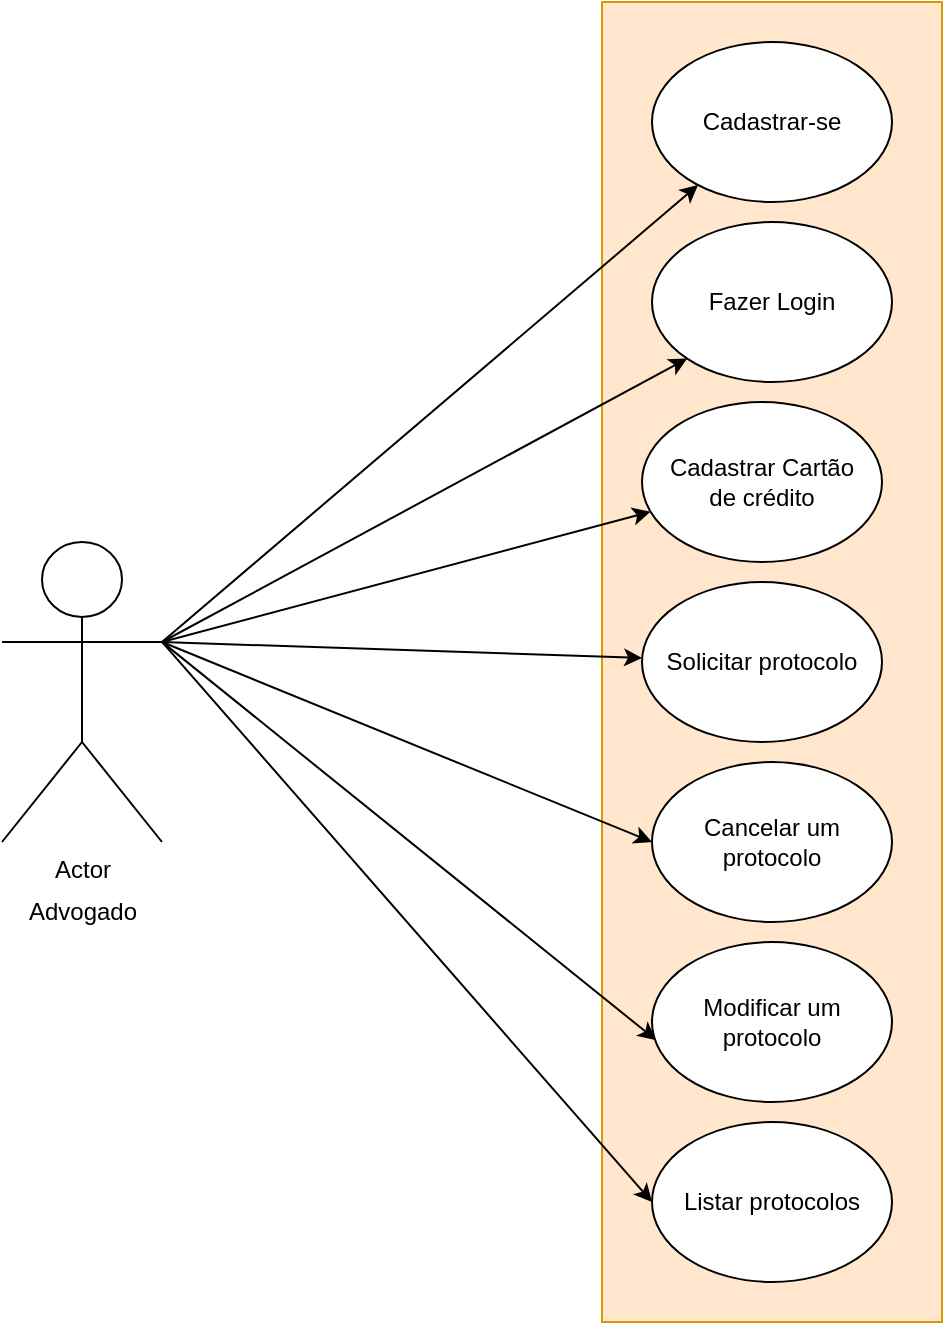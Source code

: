 <mxfile version="20.2.3" type="github">
  <diagram id="1yao0GgSqyUsV5PnJYC8" name="Página-1">
    <mxGraphModel dx="1422" dy="723" grid="1" gridSize="10" guides="1" tooltips="1" connect="1" arrows="1" fold="1" page="1" pageScale="1" pageWidth="827" pageHeight="1169" math="0" shadow="0">
      <root>
        <mxCell id="0" />
        <mxCell id="1" parent="0" />
        <mxCell id="0wLoALtJLJQvzfuoH1Bg-1" value="Actor" style="shape=umlActor;verticalLabelPosition=bottom;verticalAlign=top;html=1;outlineConnect=0;" vertex="1" parent="1">
          <mxGeometry x="50" y="280" width="80" height="150" as="geometry" />
        </mxCell>
        <mxCell id="0wLoALtJLJQvzfuoH1Bg-2" value="Advogado" style="text;html=1;align=center;verticalAlign=middle;resizable=0;points=[];autosize=1;strokeColor=none;fillColor=none;" vertex="1" parent="1">
          <mxGeometry x="50" y="450" width="80" height="30" as="geometry" />
        </mxCell>
        <mxCell id="0wLoALtJLJQvzfuoH1Bg-4" value="" style="rounded=0;whiteSpace=wrap;html=1;fillColor=#ffe6cc;strokeColor=#d79b00;" vertex="1" parent="1">
          <mxGeometry x="350" y="10" width="170" height="660" as="geometry" />
        </mxCell>
        <mxCell id="0wLoALtJLJQvzfuoH1Bg-5" value="Cadastrar-se" style="ellipse;whiteSpace=wrap;html=1;" vertex="1" parent="1">
          <mxGeometry x="375" y="30" width="120" height="80" as="geometry" />
        </mxCell>
        <mxCell id="0wLoALtJLJQvzfuoH1Bg-6" value="Fazer Login" style="ellipse;whiteSpace=wrap;html=1;" vertex="1" parent="1">
          <mxGeometry x="375" y="120" width="120" height="80" as="geometry" />
        </mxCell>
        <mxCell id="0wLoALtJLJQvzfuoH1Bg-7" value="Solicitar protocolo" style="ellipse;whiteSpace=wrap;html=1;" vertex="1" parent="1">
          <mxGeometry x="370" y="300" width="120" height="80" as="geometry" />
        </mxCell>
        <mxCell id="0wLoALtJLJQvzfuoH1Bg-8" value="Cadastrar Cartão&lt;br&gt;de crédito" style="ellipse;whiteSpace=wrap;html=1;" vertex="1" parent="1">
          <mxGeometry x="370" y="210" width="120" height="80" as="geometry" />
        </mxCell>
        <mxCell id="0wLoALtJLJQvzfuoH1Bg-9" value="Cancelar um protocolo" style="ellipse;whiteSpace=wrap;html=1;" vertex="1" parent="1">
          <mxGeometry x="375" y="390" width="120" height="80" as="geometry" />
        </mxCell>
        <mxCell id="0wLoALtJLJQvzfuoH1Bg-10" value="Modificar um protocolo" style="ellipse;whiteSpace=wrap;html=1;" vertex="1" parent="1">
          <mxGeometry x="375" y="480" width="120" height="80" as="geometry" />
        </mxCell>
        <mxCell id="0wLoALtJLJQvzfuoH1Bg-11" value="Listar protocolos" style="ellipse;whiteSpace=wrap;html=1;" vertex="1" parent="1">
          <mxGeometry x="375" y="570" width="120" height="80" as="geometry" />
        </mxCell>
        <mxCell id="0wLoALtJLJQvzfuoH1Bg-14" value="" style="endArrow=classic;html=1;rounded=0;" edge="1" parent="1" target="0wLoALtJLJQvzfuoH1Bg-5">
          <mxGeometry width="50" height="50" relative="1" as="geometry">
            <mxPoint x="130" y="330" as="sourcePoint" />
            <mxPoint x="190" y="225" as="targetPoint" />
          </mxGeometry>
        </mxCell>
        <mxCell id="0wLoALtJLJQvzfuoH1Bg-15" value="" style="endArrow=classic;html=1;rounded=0;" edge="1" parent="1" target="0wLoALtJLJQvzfuoH1Bg-7">
          <mxGeometry width="50" height="50" relative="1" as="geometry">
            <mxPoint x="130" y="330" as="sourcePoint" />
            <mxPoint x="200" y="235" as="targetPoint" />
          </mxGeometry>
        </mxCell>
        <mxCell id="0wLoALtJLJQvzfuoH1Bg-16" value="" style="endArrow=classic;html=1;rounded=0;entryX=0;entryY=0.5;entryDx=0;entryDy=0;" edge="1" parent="1" target="0wLoALtJLJQvzfuoH1Bg-9">
          <mxGeometry width="50" height="50" relative="1" as="geometry">
            <mxPoint x="130" y="330" as="sourcePoint" />
            <mxPoint x="210" y="245" as="targetPoint" />
          </mxGeometry>
        </mxCell>
        <mxCell id="0wLoALtJLJQvzfuoH1Bg-17" value="" style="endArrow=classic;html=1;rounded=0;entryX=0.017;entryY=0.613;entryDx=0;entryDy=0;entryPerimeter=0;exitX=1;exitY=0.333;exitDx=0;exitDy=0;exitPerimeter=0;" edge="1" parent="1" source="0wLoALtJLJQvzfuoH1Bg-1" target="0wLoALtJLJQvzfuoH1Bg-10">
          <mxGeometry width="50" height="50" relative="1" as="geometry">
            <mxPoint x="170" y="305" as="sourcePoint" />
            <mxPoint x="220" y="255" as="targetPoint" />
          </mxGeometry>
        </mxCell>
        <mxCell id="0wLoALtJLJQvzfuoH1Bg-18" value="" style="endArrow=classic;html=1;rounded=0;exitX=1;exitY=0.333;exitDx=0;exitDy=0;exitPerimeter=0;entryX=0;entryY=0.5;entryDx=0;entryDy=0;" edge="1" parent="1" source="0wLoALtJLJQvzfuoH1Bg-1" target="0wLoALtJLJQvzfuoH1Bg-11">
          <mxGeometry width="50" height="50" relative="1" as="geometry">
            <mxPoint x="180" y="315" as="sourcePoint" />
            <mxPoint x="230" y="265" as="targetPoint" />
          </mxGeometry>
        </mxCell>
        <mxCell id="0wLoALtJLJQvzfuoH1Bg-19" value="" style="endArrow=classic;html=1;rounded=0;entryX=0;entryY=1;entryDx=0;entryDy=0;" edge="1" parent="1" target="0wLoALtJLJQvzfuoH1Bg-6">
          <mxGeometry width="50" height="50" relative="1" as="geometry">
            <mxPoint x="130" y="330" as="sourcePoint" />
            <mxPoint x="200" y="235" as="targetPoint" />
          </mxGeometry>
        </mxCell>
        <mxCell id="0wLoALtJLJQvzfuoH1Bg-20" value="" style="endArrow=classic;html=1;rounded=0;" edge="1" parent="1" target="0wLoALtJLJQvzfuoH1Bg-8">
          <mxGeometry width="50" height="50" relative="1" as="geometry">
            <mxPoint x="130" y="330" as="sourcePoint" />
            <mxPoint x="210" y="245" as="targetPoint" />
          </mxGeometry>
        </mxCell>
      </root>
    </mxGraphModel>
  </diagram>
</mxfile>
